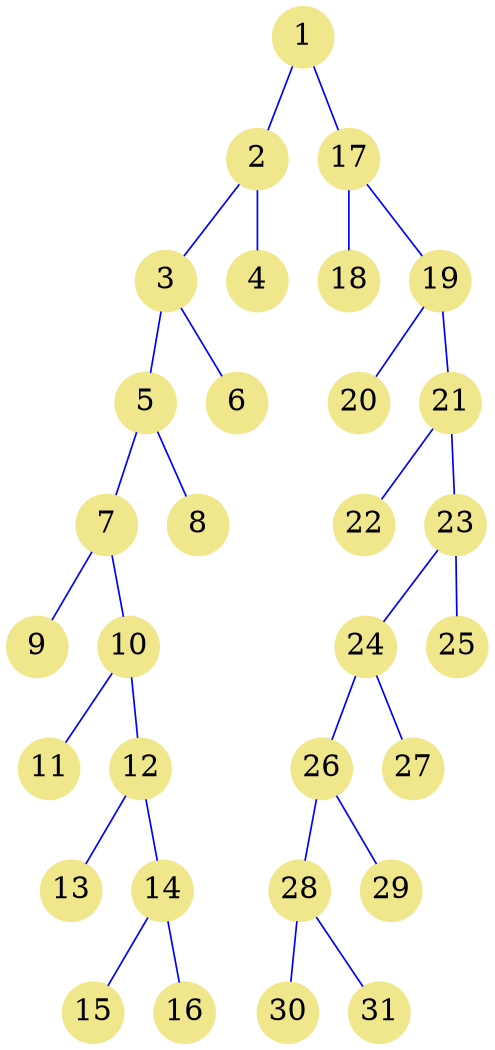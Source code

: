 graph "graph.dot" {

   size="6.0,7.0";

node [shape=circle,fixedsize=true,style=filled,
      color="khaki",fontcolor="black",fontsize=18];

   1  [label="1", pos="0.387700,0.503317"];
   2  [label="2", pos="0.407254,0.577787"];
   3  [label="3", pos="0.429871,0.652222"];
   4  [label="4", pos="0.437068,0.573017"];
   5  [label="5", pos="0.454917,0.724826"];
   6  [label="6", pos="0.460609,0.652751"];
   7  [label="7", pos="0.481835,0.794363"];
   8  [label="8", pos="0.486104,0.727862"];
   9  [label="9", pos="0.513369,0.799830"];
  10  [label="10", pos="0.510059,0.859770"];
  11  [label="11", pos="0.542054,0.867866"];
  12  [label="12", pos="0.538801,0.919263"];
  13  [label="13", pos="0.558142,0.946863"];
  14  [label="14", pos="0.575814,0.965040"];
  15  [label="15", pos="0.612300,0.976221"];
  16  [label="16", pos="0.602013,1.000000"];
  17  [label="17", pos="0.407147,0.428828"];
  18  [label="18", pos="0.436962,0.433624"];
  19  [label="19", pos="0.429653,0.354356"];
  20  [label="20", pos="0.460393,0.353859"];
  21  [label="21", pos="0.454578,0.281697"];
  22  [label="22", pos="0.485768,0.278704"];
  23  [label="23", pos="0.481380,0.212081"];
  24  [label="24", pos="0.509515,0.146570"];
  25  [label="25", pos="0.512896,0.206698"];
  26  [label="26", pos="0.538413,0.086906"];
  27  [label="27", pos="0.541370,0.138820"];
  28  [label="28", pos="0.567124,0.035989"];
  29  [label="29", pos="0.570888,0.076579"];
  30  [label="30", pos="0.602540,0.022199"];
  31  [label="31", pos="0.591902,-0.000000"];

edge [color="blue"];

   1  --   2;
   1  --  17;
   2  --   3;
   2  --   4;
   3  --   5;
   3  --   6;
   5  --   7;
   5  --   8;
   7  --   9;
   7  --  10;
  10  --  11;
  10  --  12;
  12  --  13;
  12  --  14;
  14  --  15;
  14  --  16;
  17  --  18;
  17  --  19;
  19  --  20;
  19  --  21;
  21  --  22;
  21  --  23;
  23  --  24;
  23  --  25;
  24  --  26;
  24  --  27;
  26  --  28;
  26  --  29;
  28  --  30;
  28  --  31;

}
